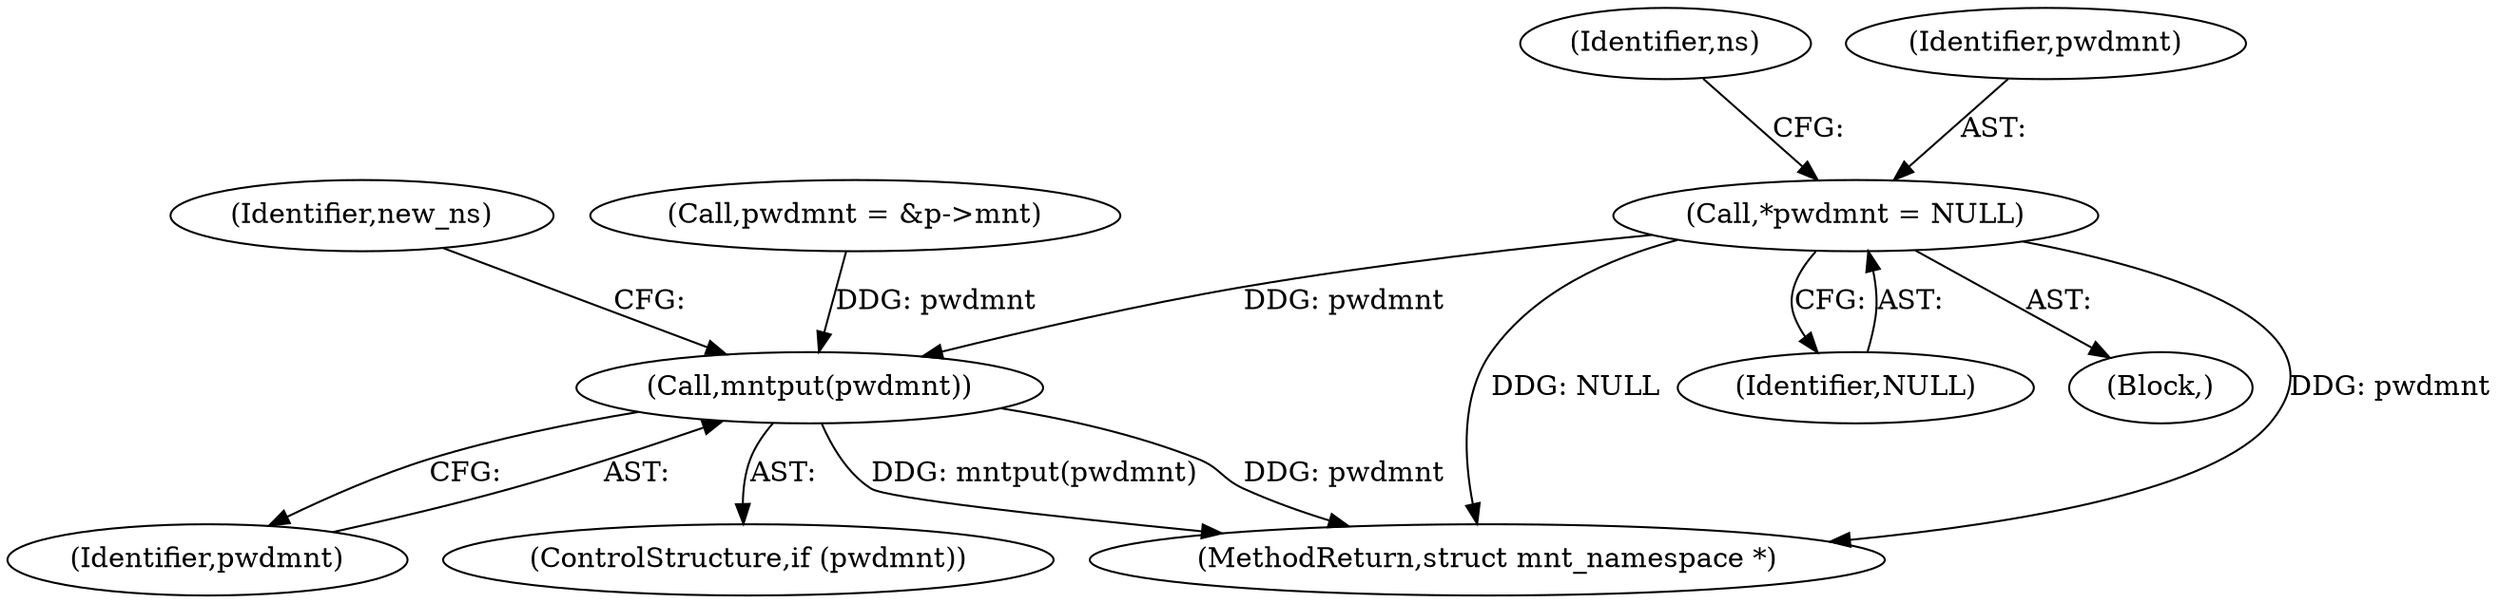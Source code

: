 digraph "0_linux_d29216842a85c7970c536108e093963f02714498_2@pointer" {
"1000114" [label="(Call,*pwdmnt = NULL)"];
"1000287" [label="(Call,mntput(pwdmnt))"];
"1000290" [label="(Identifier,new_ns)"];
"1000114" [label="(Call,*pwdmnt = NULL)"];
"1000123" [label="(Identifier,ns)"];
"1000291" [label="(MethodReturn,struct mnt_namespace *)"];
"1000115" [label="(Identifier,pwdmnt)"];
"1000287" [label="(Call,mntput(pwdmnt))"];
"1000248" [label="(Call,pwdmnt = &p->mnt)"];
"1000116" [label="(Identifier,NULL)"];
"1000288" [label="(Identifier,pwdmnt)"];
"1000107" [label="(Block,)"];
"1000285" [label="(ControlStructure,if (pwdmnt))"];
"1000114" -> "1000107"  [label="AST: "];
"1000114" -> "1000116"  [label="CFG: "];
"1000115" -> "1000114"  [label="AST: "];
"1000116" -> "1000114"  [label="AST: "];
"1000123" -> "1000114"  [label="CFG: "];
"1000114" -> "1000291"  [label="DDG: pwdmnt"];
"1000114" -> "1000291"  [label="DDG: NULL"];
"1000114" -> "1000287"  [label="DDG: pwdmnt"];
"1000287" -> "1000285"  [label="AST: "];
"1000287" -> "1000288"  [label="CFG: "];
"1000288" -> "1000287"  [label="AST: "];
"1000290" -> "1000287"  [label="CFG: "];
"1000287" -> "1000291"  [label="DDG: mntput(pwdmnt)"];
"1000287" -> "1000291"  [label="DDG: pwdmnt"];
"1000248" -> "1000287"  [label="DDG: pwdmnt"];
}
